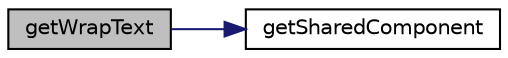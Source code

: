 digraph "getWrapText"
{
  edge [fontname="Helvetica",fontsize="10",labelfontname="Helvetica",labelfontsize="10"];
  node [fontname="Helvetica",fontsize="10",shape=record];
  rankdir="LR";
  Node93 [label="getWrapText",height=0.2,width=0.4,color="black", fillcolor="grey75", style="filled", fontcolor="black"];
  Node93 -> Node94 [color="midnightblue",fontsize="10",style="solid",fontname="Helvetica"];
  Node94 [label="getSharedComponent",height=0.2,width=0.4,color="black", fillcolor="white", style="filled",URL="$class_p_h_p_excel___style___alignment.html#a49e6e514d1dce7982e6864942bcb1f5d"];
}
